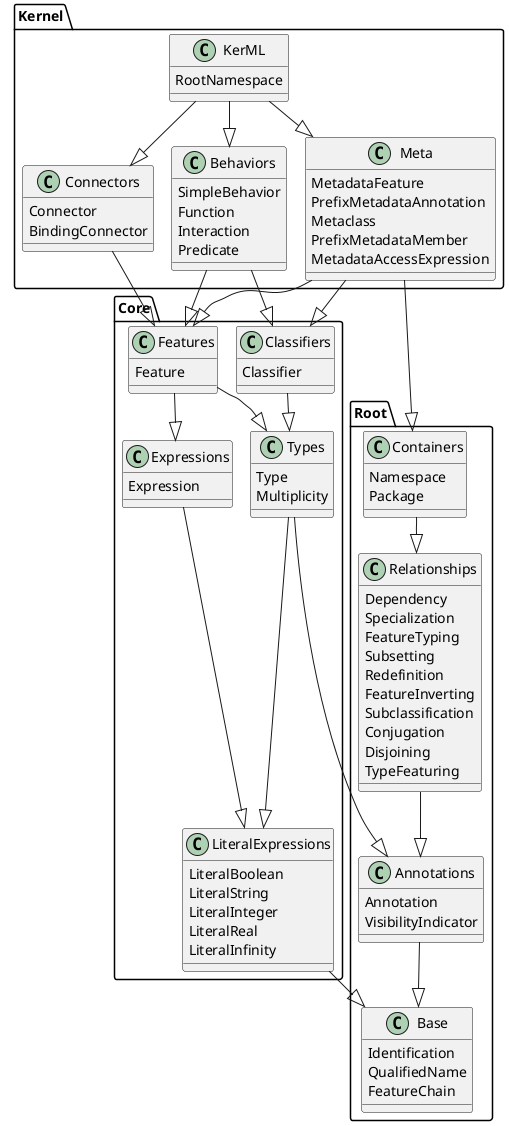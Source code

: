 @startuml
!pragma layout smetana

package Root {
    class Base {
        Identification
        QualifiedName
        FeatureChain
    }
    class Annotations {
        Annotation
        VisibilityIndicator
    }
    class Relationships {
        Dependency
        Specialization
        FeatureTyping
        Subsetting
        Redefinition
        FeatureInverting
        Subclassification
        Conjugation
        Disjoining
        TypeFeaturing
    }
    class Containers {
        Namespace
        Package
    }
}

package Core {
    class Types {
        Type
        Multiplicity
    }
    class Classifiers {
        Classifier
    }
    class Features {
        Feature
    }
    class LiteralExpressions {
        LiteralBoolean
        LiteralString
        LiteralInteger
        LiteralReal
        LiteralInfinity
    }
    class Expressions {
        Expression
    }
}

package Kernel {
    class Connectors {
        Connector
        BindingConnector
    }
    class Behaviors {
        SimpleBehavior
        Function
        Interaction
        Predicate
    }
    class Meta {
        MetadataFeature
        PrefixMetadataAnnotation
        Metaclass
        PrefixMetadataMember
        MetadataAccessExpression
    }
    class KerML {
        RootNamespace
    }
}

Annotations --|> Base
LiteralExpressions --|> Base
Expressions ---|> LiteralExpressions
Types --|> LiteralExpressions
Types --|> Annotations
Classifiers --|> Types
Relationships --|> Annotations
Features --|> Types
Features --|> Expressions
Connectors --|> Features
Behaviors --|> Features
Behaviors --|> Classifiers
Containers --|> Relationships
Meta --|> Containers
Meta --|> Classifiers
Meta --|> Features
KerML --|> Meta
KerML --|> Behaviors
KerML --|> Connectors
@enduml